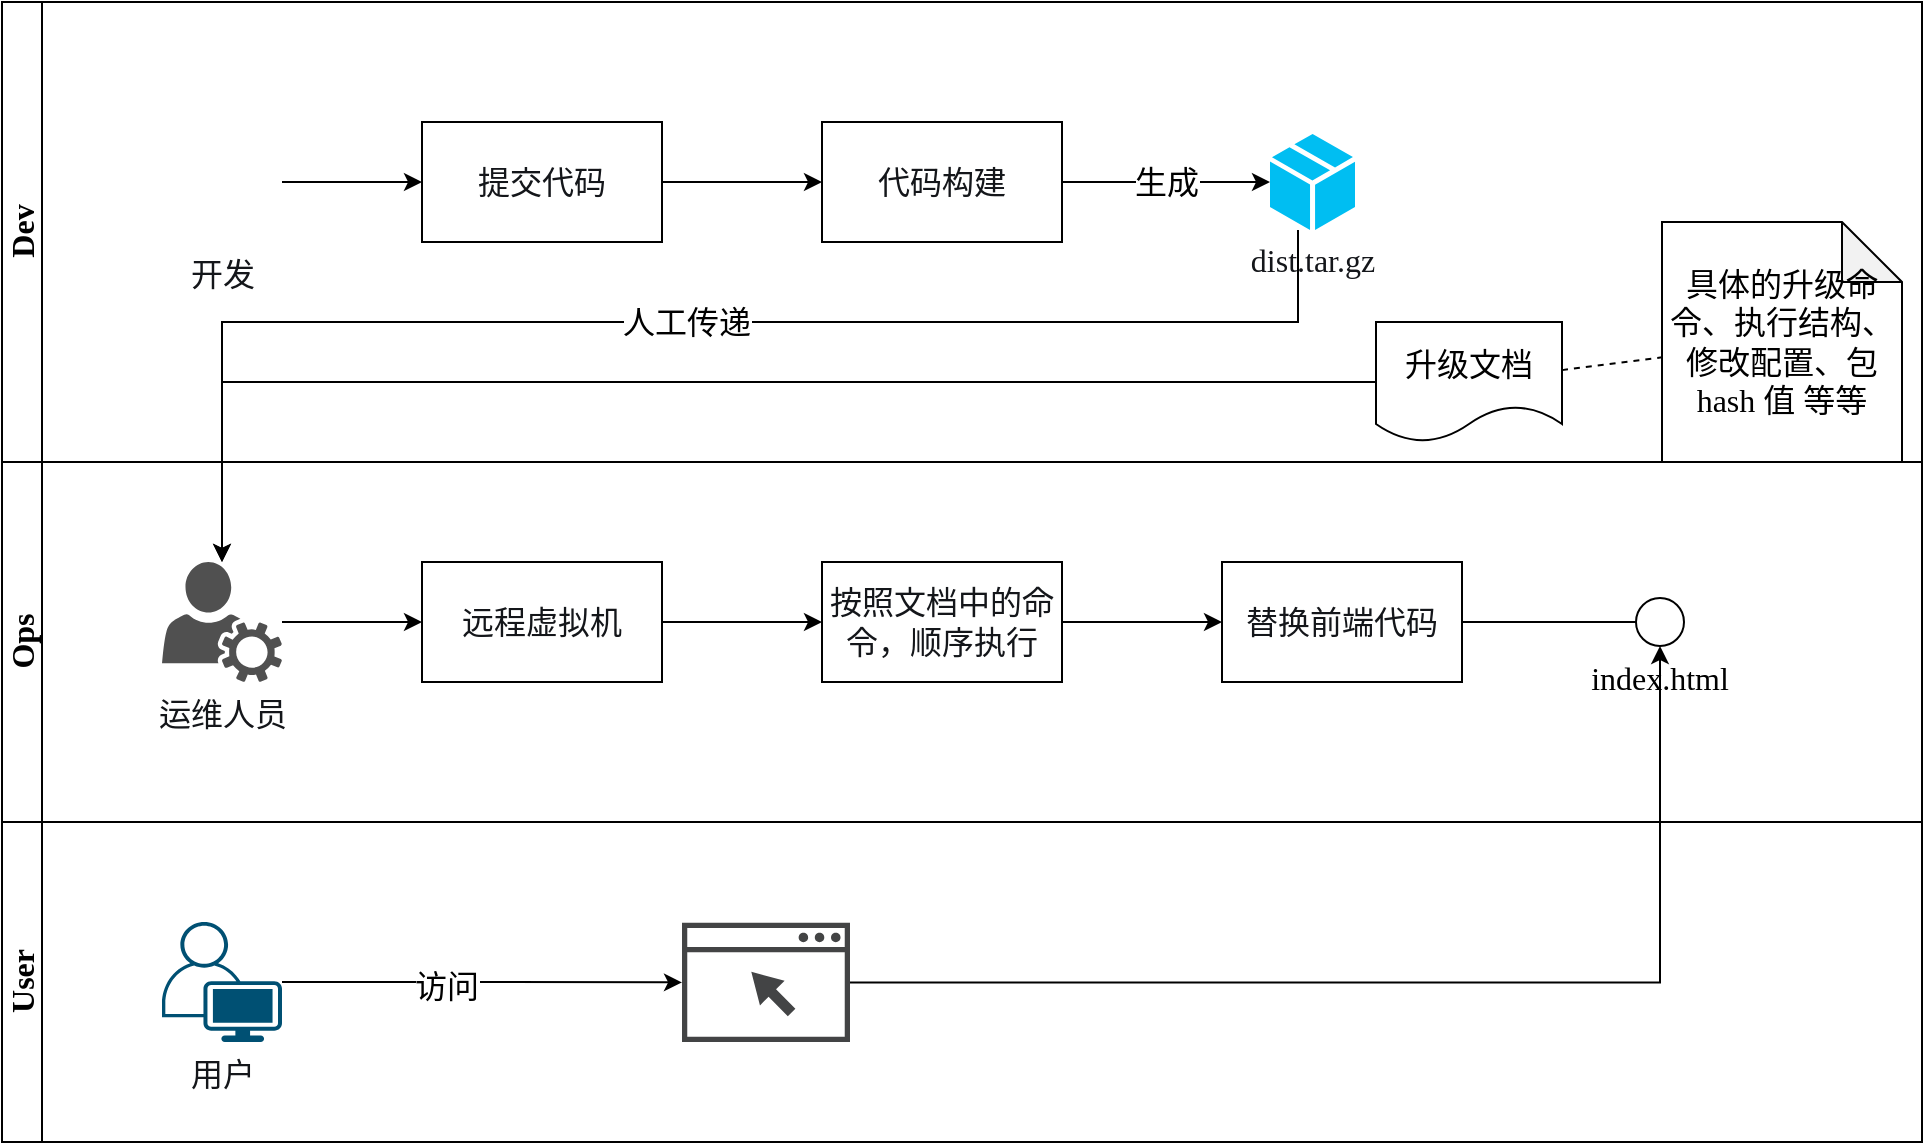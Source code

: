 <mxfile version="20.8.5" type="device" pages="2"><diagram id="-F8lkjWxIigsuUkRVku9" name="手工部署"><mxGraphModel dx="2261" dy="-405" grid="1" gridSize="10" guides="1" tooltips="1" connect="1" arrows="1" fold="1" page="1" pageScale="1" pageWidth="827" pageHeight="1169" math="0" shadow="0"><root><mxCell id="0"/><mxCell id="1" parent="0"/><mxCell id="MLRf0q4NykoFMncze_TN-7" value="人工传递" style="edgeStyle=orthogonalEdgeStyle;rounded=0;orthogonalLoop=1;jettySize=auto;html=1;fontSize=16;fontFamily=微软雅黑;" parent="1" source="MLRf0q4NykoFMncze_TN-6" target="piSAF2pkxAflTW9SfMLt-1" edge="1"><mxGeometry relative="1" as="geometry"><Array as="points"><mxPoint x="-179" y="1480"/><mxPoint x="-717" y="1480"/></Array></mxGeometry></mxCell><mxCell id="DAr1dUaSXaIzRsv8XWi_-5" value="User" style="swimlane;startSize=20;horizontal=0;html=1;fontSize=16;fontFamily=微软雅黑;" parent="1" vertex="1"><mxGeometry x="-827" y="1730" width="960" height="160" as="geometry"/></mxCell><mxCell id="GWsxD0h1YUYrn2vE8dk0-2" style="edgeStyle=orthogonalEdgeStyle;rounded=0;orthogonalLoop=1;jettySize=auto;html=1;fontSize=16;fontFamily=微软雅黑;" parent="DAr1dUaSXaIzRsv8XWi_-5" source="DAr1dUaSXaIzRsv8XWi_-1" target="GWsxD0h1YUYrn2vE8dk0-1" edge="1"><mxGeometry relative="1" as="geometry"/></mxCell><mxCell id="GWsxD0h1YUYrn2vE8dk0-3" value="访问" style="edgeLabel;html=1;align=center;verticalAlign=middle;resizable=0;points=[];fontSize=16;fontFamily=微软雅黑;" parent="GWsxD0h1YUYrn2vE8dk0-2" vertex="1" connectable="0"><mxGeometry x="-0.18" y="-2" relative="1" as="geometry"><mxPoint as="offset"/></mxGeometry></mxCell><mxCell id="DAr1dUaSXaIzRsv8XWi_-1" value="用户" style="points=[[0.35,0,0],[0.98,0.51,0],[1,0.71,0],[0.67,1,0],[0,0.795,0],[0,0.65,0]];verticalLabelPosition=bottom;sketch=0;html=1;verticalAlign=top;aspect=fixed;align=center;pointerEvents=1;shape=mxgraph.cisco19.user;fillColor=#005073;strokeColor=none;fontSize=16;fontColor=#14161A;fontFamily=微软雅黑;" parent="DAr1dUaSXaIzRsv8XWi_-5" vertex="1"><mxGeometry x="80" y="50" width="60" height="60" as="geometry"/></mxCell><mxCell id="GWsxD0h1YUYrn2vE8dk0-1" value="" style="sketch=0;pointerEvents=1;shadow=0;dashed=0;html=1;strokeColor=none;fillColor=#434445;aspect=fixed;labelPosition=center;verticalLabelPosition=bottom;verticalAlign=top;align=center;outlineConnect=0;shape=mxgraph.vvd.web_browser;fontSize=16;fontColor=#14161A;fontFamily=微软雅黑;" parent="DAr1dUaSXaIzRsv8XWi_-5" vertex="1"><mxGeometry x="340" y="50.36" width="84" height="59.64" as="geometry"/></mxCell><mxCell id="MLRf0q4NykoFMncze_TN-21" style="edgeStyle=orthogonalEdgeStyle;rounded=0;orthogonalLoop=1;jettySize=auto;html=1;endArrow=classic;endFill=1;fontSize=16;fontFamily=微软雅黑;" parent="1" source="GWsxD0h1YUYrn2vE8dk0-1" target="MLRf0q4NykoFMncze_TN-19" edge="1"><mxGeometry relative="1" as="geometry"/></mxCell><mxCell id="DAr1dUaSXaIzRsv8XWi_-4" value="Ops" style="swimlane;startSize=20;horizontal=0;html=1;fontSize=16;fontFamily=微软雅黑;" parent="1" vertex="1"><mxGeometry x="-827" y="1550" width="960" height="180" as="geometry"/></mxCell><mxCell id="MLRf0q4NykoFMncze_TN-14" style="edgeStyle=orthogonalEdgeStyle;rounded=0;orthogonalLoop=1;jettySize=auto;html=1;fontSize=16;fontFamily=微软雅黑;" parent="DAr1dUaSXaIzRsv8XWi_-4" source="piSAF2pkxAflTW9SfMLt-1" target="MLRf0q4NykoFMncze_TN-13" edge="1"><mxGeometry relative="1" as="geometry"/></mxCell><mxCell id="piSAF2pkxAflTW9SfMLt-1" value="运维人员" style="sketch=0;pointerEvents=1;shadow=0;dashed=0;html=1;strokeColor=none;fillColor=#505050;labelPosition=center;verticalLabelPosition=bottom;verticalAlign=top;outlineConnect=0;align=center;shape=mxgraph.office.services.user_services;fontSize=16;fontColor=#14161A;fontFamily=微软雅黑;" parent="DAr1dUaSXaIzRsv8XWi_-4" vertex="1"><mxGeometry x="80" y="50" width="60" height="60" as="geometry"/></mxCell><mxCell id="MLRf0q4NykoFMncze_TN-16" value="" style="edgeStyle=orthogonalEdgeStyle;rounded=0;orthogonalLoop=1;jettySize=auto;html=1;fontSize=16;fontFamily=微软雅黑;" parent="DAr1dUaSXaIzRsv8XWi_-4" source="MLRf0q4NykoFMncze_TN-13" target="MLRf0q4NykoFMncze_TN-15" edge="1"><mxGeometry relative="1" as="geometry"/></mxCell><mxCell id="MLRf0q4NykoFMncze_TN-13" value="远程虚拟机" style="whiteSpace=wrap;html=1;fontSize=16;fontFamily=微软雅黑;verticalAlign=middle;fontColor=#14161A;labelBackgroundColor=#ffffff;" parent="DAr1dUaSXaIzRsv8XWi_-4" vertex="1"><mxGeometry x="210" y="50" width="120" height="60" as="geometry"/></mxCell><mxCell id="MLRf0q4NykoFMncze_TN-18" value="" style="edgeStyle=orthogonalEdgeStyle;rounded=0;orthogonalLoop=1;jettySize=auto;html=1;fontSize=16;fontFamily=微软雅黑;" parent="DAr1dUaSXaIzRsv8XWi_-4" source="MLRf0q4NykoFMncze_TN-15" target="MLRf0q4NykoFMncze_TN-17" edge="1"><mxGeometry relative="1" as="geometry"/></mxCell><mxCell id="MLRf0q4NykoFMncze_TN-15" value="按照文档中的命令，顺序执行" style="whiteSpace=wrap;html=1;fontSize=16;fontFamily=微软雅黑;fontColor=#14161A;labelBackgroundColor=#ffffff;" parent="DAr1dUaSXaIzRsv8XWi_-4" vertex="1"><mxGeometry x="410" y="50" width="120" height="60" as="geometry"/></mxCell><mxCell id="MLRf0q4NykoFMncze_TN-20" style="edgeStyle=orthogonalEdgeStyle;rounded=0;orthogonalLoop=1;jettySize=auto;html=1;endArrow=none;endFill=0;fontSize=16;fontFamily=微软雅黑;" parent="DAr1dUaSXaIzRsv8XWi_-4" source="MLRf0q4NykoFMncze_TN-17" target="MLRf0q4NykoFMncze_TN-19" edge="1"><mxGeometry relative="1" as="geometry"/></mxCell><mxCell id="MLRf0q4NykoFMncze_TN-17" value="替换前端代码" style="whiteSpace=wrap;html=1;fontSize=16;fontFamily=微软雅黑;fontColor=#14161A;labelBackgroundColor=#ffffff;" parent="DAr1dUaSXaIzRsv8XWi_-4" vertex="1"><mxGeometry x="610" y="50" width="120" height="60" as="geometry"/></mxCell><mxCell id="MLRf0q4NykoFMncze_TN-19" value="index.html" style="ellipse;whiteSpace=wrap;html=1;aspect=fixed;verticalAlign=top;labelPosition=center;verticalLabelPosition=bottom;align=center;fontSize=16;fontFamily=微软雅黑;" parent="DAr1dUaSXaIzRsv8XWi_-4" vertex="1"><mxGeometry x="817" y="68" width="24" height="24" as="geometry"/></mxCell><mxCell id="MLRf0q4NykoFMncze_TN-9" style="edgeStyle=orthogonalEdgeStyle;rounded=0;orthogonalLoop=1;jettySize=auto;html=1;fontSize=16;fontFamily=微软雅黑;" parent="1" source="MLRf0q4NykoFMncze_TN-8" target="piSAF2pkxAflTW9SfMLt-1" edge="1"><mxGeometry relative="1" as="geometry"/></mxCell><mxCell id="DAr1dUaSXaIzRsv8XWi_-3" value="Dev" style="swimlane;startSize=20;horizontal=0;html=1;fontSize=16;fontFamily=微软雅黑;" parent="1" vertex="1"><mxGeometry x="-827" y="1320" width="960" height="230" as="geometry"/></mxCell><mxCell id="GWsxD0h1YUYrn2vE8dk0-5" value="" style="edgeStyle=orthogonalEdgeStyle;rounded=0;orthogonalLoop=1;jettySize=auto;html=1;fontSize=16;fontFamily=微软雅黑;" parent="DAr1dUaSXaIzRsv8XWi_-3" source="W6uoCmnsSBgNTcEoc_xm-1" target="GWsxD0h1YUYrn2vE8dk0-4" edge="1"><mxGeometry relative="1" as="geometry"/></mxCell><mxCell id="W6uoCmnsSBgNTcEoc_xm-1" value="开发" style="shape=image;html=1;verticalAlign=top;verticalLabelPosition=bottom;labelBackgroundColor=#ffffff;imageAspect=0;aspect=fixed;image=https://cdn1.iconfinder.com/data/icons/heroicons-solid/20/user-group-128.png;fontSize=16;fontColor=#14161A;fontFamily=微软雅黑;" parent="DAr1dUaSXaIzRsv8XWi_-3" vertex="1"><mxGeometry x="80" y="60" width="60" height="60" as="geometry"/></mxCell><mxCell id="MLRf0q4NykoFMncze_TN-8" value="升级文档" style="shape=document;whiteSpace=wrap;html=1;boundedLbl=1;fontSize=16;fontFamily=微软雅黑;" parent="DAr1dUaSXaIzRsv8XWi_-3" vertex="1"><mxGeometry x="687" y="160" width="93" height="60" as="geometry"/></mxCell><mxCell id="MLRf0q4NykoFMncze_TN-10" value="具体的升级命令、执行结构、修改配置、包 hash 值 等等" style="shape=note;whiteSpace=wrap;html=1;backgroundOutline=1;darkOpacity=0.05;fontSize=16;fontFamily=微软雅黑;" parent="DAr1dUaSXaIzRsv8XWi_-3" vertex="1"><mxGeometry x="830" y="110" width="120" height="120" as="geometry"/></mxCell><mxCell id="MLRf0q4NykoFMncze_TN-12" value="" style="endArrow=none;dashed=1;html=1;rounded=0;fontSize=16;fontFamily=微软雅黑;" parent="DAr1dUaSXaIzRsv8XWi_-3" source="MLRf0q4NykoFMncze_TN-8" target="MLRf0q4NykoFMncze_TN-10" edge="1"><mxGeometry width="50" height="50" relative="1" as="geometry"><mxPoint x="1644" y="-1090" as="sourcePoint"/><mxPoint x="60.711" y="1500" as="targetPoint"/></mxGeometry></mxCell><mxCell id="MLRf0q4NykoFMncze_TN-5" value="生成" style="edgeStyle=orthogonalEdgeStyle;rounded=0;orthogonalLoop=1;jettySize=auto;html=1;entryX=0;entryY=0.5;entryDx=0;entryDy=0;entryPerimeter=0;fontSize=16;fontFamily=微软雅黑;" parent="DAr1dUaSXaIzRsv8XWi_-3" source="GWsxD0h1YUYrn2vE8dk0-6" target="MLRf0q4NykoFMncze_TN-6" edge="1"><mxGeometry relative="1" as="geometry"><mxPoint x="607" y="90" as="targetPoint"/></mxGeometry></mxCell><mxCell id="MLRf0q4NykoFMncze_TN-6" value="dist.tar.gz" style="verticalLabelPosition=bottom;html=1;verticalAlign=top;align=center;strokeColor=none;fillColor=#00BEF2;shape=mxgraph.azure.cloud_service_package_file;fontSize=16;fontColor=#14161A;fontFamily=微软雅黑;spacingTop=-1;allowArrows=1;part=0;" parent="DAr1dUaSXaIzRsv8XWi_-3" vertex="1"><mxGeometry x="634" y="66" width="42.5" height="48" as="geometry"/></mxCell><mxCell id="GWsxD0h1YUYrn2vE8dk0-7" value="" style="edgeStyle=orthogonalEdgeStyle;rounded=0;orthogonalLoop=1;jettySize=auto;html=1;fontSize=16;fontFamily=微软雅黑;" parent="DAr1dUaSXaIzRsv8XWi_-3" source="GWsxD0h1YUYrn2vE8dk0-4" target="GWsxD0h1YUYrn2vE8dk0-6" edge="1"><mxGeometry relative="1" as="geometry"/></mxCell><mxCell id="GWsxD0h1YUYrn2vE8dk0-4" value="提交代码" style="whiteSpace=wrap;html=1;fontSize=16;fontFamily=微软雅黑;verticalAlign=middle;fontColor=#14161A;labelBackgroundColor=#ffffff;" parent="DAr1dUaSXaIzRsv8XWi_-3" vertex="1"><mxGeometry x="210" y="60" width="120" height="60" as="geometry"/></mxCell><mxCell id="GWsxD0h1YUYrn2vE8dk0-6" value="代码构建" style="whiteSpace=wrap;html=1;fontSize=16;fontFamily=微软雅黑;fontColor=#14161A;labelBackgroundColor=#ffffff;" parent="DAr1dUaSXaIzRsv8XWi_-3" vertex="1"><mxGeometry x="410" y="60" width="120" height="60" as="geometry"/></mxCell></root></mxGraphModel></diagram><diagram id="4wLZkmp4EIpggclWdG1O" name="部署阶段"><mxGraphModel dx="1434" dy="764" grid="1" gridSize="10" guides="1" tooltips="1" connect="1" arrows="1" fold="1" page="1" pageScale="1" pageWidth="827" pageHeight="1169" math="0" shadow="0"><root><mxCell id="0"/><mxCell id="1" parent="0"/><mxCell id="X4WyD-vVlBZK8pFcVJn6-1" value="平台阶段&lt;br&gt;（部署平台）" style="triangle;whiteSpace=wrap;html=1;labelBackgroundColor=none;labelBorderColor=none;strokeWidth=1;fontFamily=阿里汉仪智能黑体;fontSource=https%3A%2F%2Fhellowebfonts.oss-cn-beijing.aliyuncs.com%2F698F3099-E62F-4C3B-B30A-04FB735069FE%2F202209%2F44C5C1037925EC78.ttf;fontSize=16;rotation=0;direction=north;verticalAlign=middle;spacingTop=32;fillColor=#99FF99;" vertex="1" parent="1"><mxGeometry x="312.5" y="198" width="200" height="130" as="geometry"/></mxCell><mxCell id="X4WyD-vVlBZK8pFcVJn6-2" value="脚本阶段&lt;br&gt;（介质+部署文档+脚本）" style="shape=trapezoid;perimeter=trapezoidPerimeter;whiteSpace=wrap;html=1;fixedSize=1;labelBackgroundColor=none;labelBorderColor=none;strokeWidth=1;fontFamily=阿里汉仪智能黑体;fontSource=https%3A%2F%2Fhellowebfonts.oss-cn-beijing.aliyuncs.com%2F698F3099-E62F-4C3B-B30A-04FB735069FE%2F202209%2F44C5C1037925EC78.ttf;fontSize=16;size=63;fillColor=#66FFFF;" vertex="1" parent="1"><mxGeometry x="237.5" y="340" width="350" height="80" as="geometry"/></mxCell><mxCell id="X4WyD-vVlBZK8pFcVJn6-3" value="手工阶段&lt;br&gt;（介质+部署文档）" style="shape=trapezoid;perimeter=trapezoidPerimeter;whiteSpace=wrap;html=1;fixedSize=1;labelBackgroundColor=none;labelBorderColor=none;strokeWidth=1;fontFamily=阿里汉仪智能黑体;fontSource=https%3A%2F%2Fhellowebfonts.oss-cn-beijing.aliyuncs.com%2F698F3099-E62F-4C3B-B30A-04FB735069FE%2F202209%2F44C5C1037925EC78.ttf;fontSize=16;size=70;fillColor=#FF6666;" vertex="1" parent="1"><mxGeometry x="162" y="432" width="502.5" height="92.86" as="geometry"/></mxCell></root></mxGraphModel></diagram></mxfile>